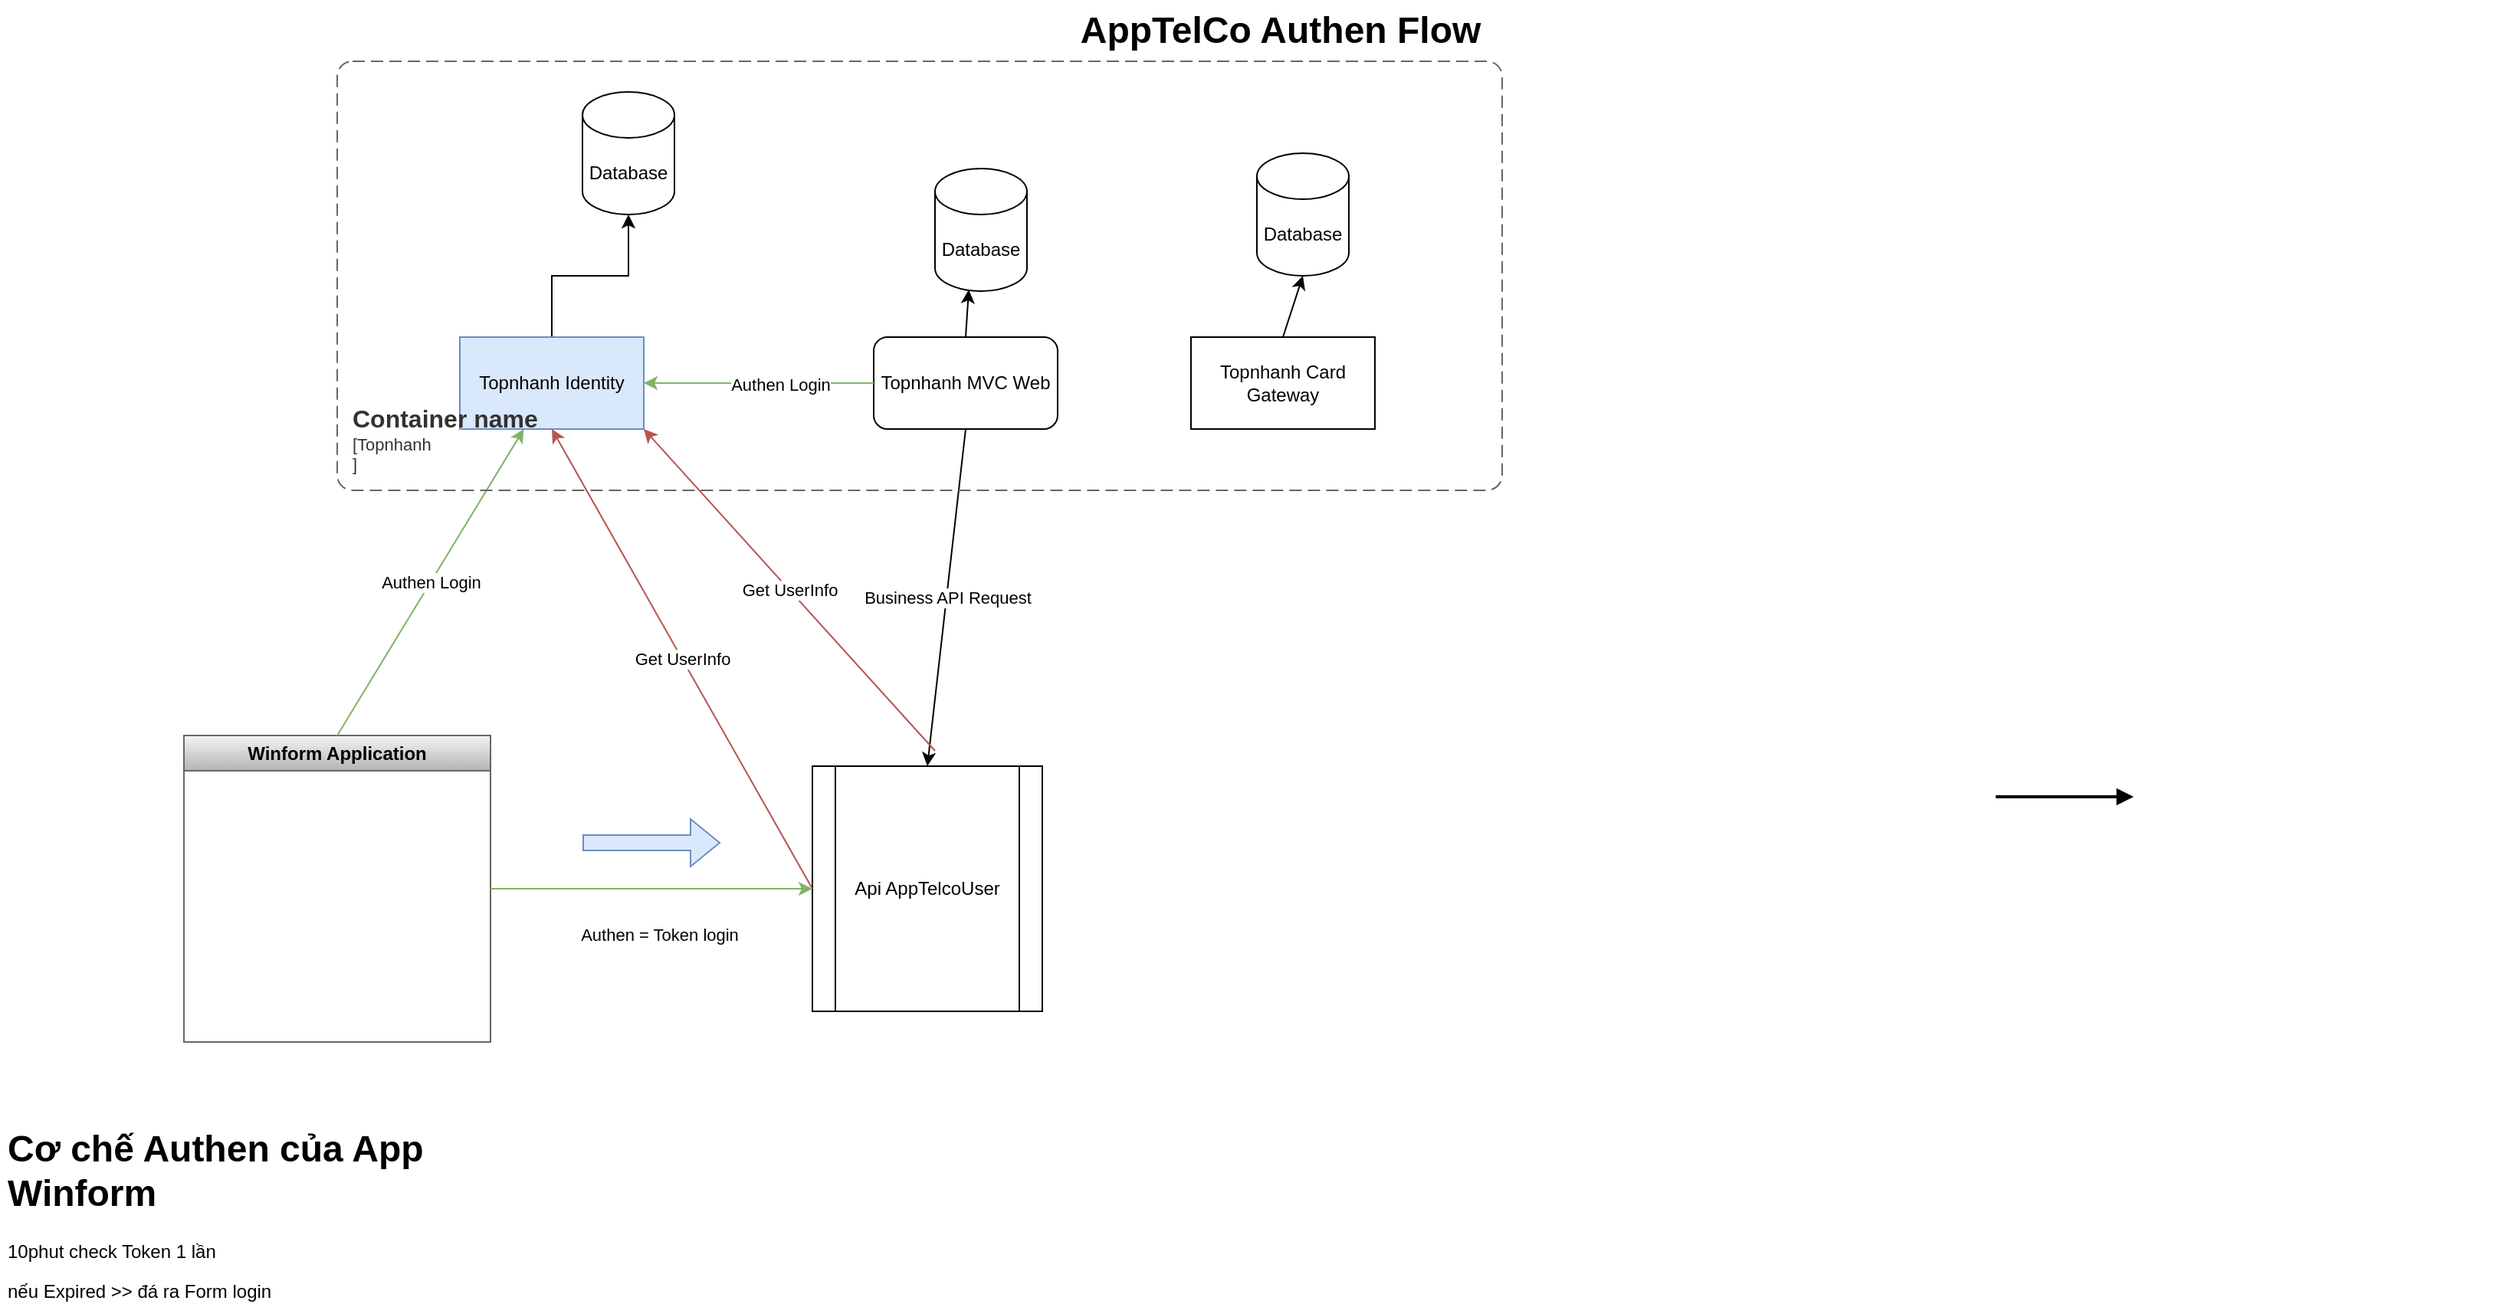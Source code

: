 <mxfile version="21.3.2" type="github">
  <diagram name="Page-1" id="74b105a0-9070-1c63-61bc-23e55f88626e">
    <mxGraphModel dx="1434" dy="1381" grid="1" gridSize="10" guides="1" tooltips="1" connect="1" arrows="1" fold="1" page="1" pageScale="1.5" pageWidth="1169" pageHeight="826" background="none" math="0" shadow="0">
      <root>
        <mxCell id="0" style=";html=1;" />
        <mxCell id="1" style=";html=1;" parent="0" />
        <mxCell id="10b056a9c633e61c-27" style="edgeStyle=orthogonalEdgeStyle;rounded=0;html=1;endArrow=block;endFill=1;jettySize=auto;orthogonalLoop=1;strokeWidth=2;startArrow=none;startFill=0;" parent="1" edge="1">
          <mxGeometry relative="1" as="geometry">
            <mxPoint x="1342" y="560" as="sourcePoint" />
            <mxPoint x="1432" y="560" as="targetPoint" />
          </mxGeometry>
        </mxCell>
        <mxCell id="10b056a9c633e61c-30" value="AppTelCo Authen Flow" style="text;strokeColor=none;fillColor=none;html=1;fontSize=24;fontStyle=1;verticalAlign=middle;align=center;" parent="1" vertex="1">
          <mxGeometry x="80" y="40" width="1590" height="40" as="geometry" />
        </mxCell>
        <mxCell id="ONBF2epBhMk6Fc8EotkD-12" value="" style="edgeStyle=orthogonalEdgeStyle;rounded=0;orthogonalLoop=1;jettySize=auto;html=1;entryX=0.5;entryY=1;entryDx=0;entryDy=0;entryPerimeter=0;" parent="1" source="ONBF2epBhMk6Fc8EotkD-1" target="ONBF2epBhMk6Fc8EotkD-4" edge="1">
          <mxGeometry relative="1" as="geometry">
            <mxPoint x="510" y="180" as="targetPoint" />
          </mxGeometry>
        </mxCell>
        <mxCell id="ONBF2epBhMk6Fc8EotkD-1" value="Topnhanh Identity" style="rounded=0;whiteSpace=wrap;html=1;fillColor=#dae8fc;strokeColor=#6c8ebf;" parent="1" vertex="1">
          <mxGeometry x="340" y="260" width="120" height="60" as="geometry" />
        </mxCell>
        <mxCell id="ONBF2epBhMk6Fc8EotkD-2" value="Winform Application" style="swimlane;whiteSpace=wrap;html=1;fillColor=#f5f5f5;gradientColor=#b3b3b3;strokeColor=#666666;" parent="1" vertex="1">
          <mxGeometry x="160" y="520" width="200" height="200" as="geometry" />
        </mxCell>
        <mxCell id="ONBF2epBhMk6Fc8EotkD-3" value="Authen Login" style="endArrow=classic;html=1;rounded=0;exitX=0.5;exitY=0;exitDx=0;exitDy=0;fillColor=#d5e8d4;gradientColor=#97d077;strokeColor=#82b366;" parent="1" source="ONBF2epBhMk6Fc8EotkD-2" target="ONBF2epBhMk6Fc8EotkD-1" edge="1">
          <mxGeometry width="50" height="50" relative="1" as="geometry">
            <mxPoint x="270" y="510" as="sourcePoint" />
            <mxPoint x="320" y="460" as="targetPoint" />
          </mxGeometry>
        </mxCell>
        <mxCell id="ONBF2epBhMk6Fc8EotkD-4" value="Database" style="shape=cylinder3;whiteSpace=wrap;html=1;boundedLbl=1;backgroundOutline=1;size=15;" parent="1" vertex="1">
          <mxGeometry x="420" y="100" width="60" height="80" as="geometry" />
        </mxCell>
        <mxCell id="ONBF2epBhMk6Fc8EotkD-5" value="Api AppTelcoUser" style="shape=process;whiteSpace=wrap;html=1;backgroundOutline=1;" parent="1" vertex="1">
          <mxGeometry x="570" y="540" width="150" height="160" as="geometry" />
        </mxCell>
        <mxCell id="ONBF2epBhMk6Fc8EotkD-6" value="" style="endArrow=classic;html=1;rounded=0;exitX=1;exitY=0.5;exitDx=0;exitDy=0;entryX=0;entryY=0.5;entryDx=0;entryDy=0;fillColor=#d5e8d4;gradientColor=#97d077;strokeColor=#82b366;" parent="1" source="ONBF2epBhMk6Fc8EotkD-2" target="ONBF2epBhMk6Fc8EotkD-5" edge="1">
          <mxGeometry width="50" height="50" relative="1" as="geometry">
            <mxPoint x="460" y="720" as="sourcePoint" />
            <mxPoint x="510" y="670" as="targetPoint" />
          </mxGeometry>
        </mxCell>
        <mxCell id="ONBF2epBhMk6Fc8EotkD-8" value="Authen = Token login" style="edgeLabel;html=1;align=center;verticalAlign=middle;resizable=0;points=[];" parent="ONBF2epBhMk6Fc8EotkD-6" vertex="1" connectable="0">
          <mxGeometry x="-0.409" y="3" relative="1" as="geometry">
            <mxPoint x="48" y="33" as="offset" />
          </mxGeometry>
        </mxCell>
        <mxCell id="ONBF2epBhMk6Fc8EotkD-10" value="Topnhanh MVC Web" style="rounded=1;whiteSpace=wrap;html=1;" parent="1" vertex="1">
          <mxGeometry x="610" y="260" width="120" height="60" as="geometry" />
        </mxCell>
        <mxCell id="ONBF2epBhMk6Fc8EotkD-17" value="Business API Request " style="endArrow=classic;html=1;rounded=0;exitX=0.5;exitY=1;exitDx=0;exitDy=0;entryX=0.5;entryY=0;entryDx=0;entryDy=0;" parent="1" source="ONBF2epBhMk6Fc8EotkD-10" target="ONBF2epBhMk6Fc8EotkD-5" edge="1">
          <mxGeometry width="50" height="50" relative="1" as="geometry">
            <mxPoint x="460" y="720" as="sourcePoint" />
            <mxPoint x="510" y="670" as="targetPoint" />
          </mxGeometry>
        </mxCell>
        <mxCell id="ONBF2epBhMk6Fc8EotkD-18" value="" style="shape=flexArrow;endArrow=classic;html=1;rounded=0;fillColor=#dae8fc;strokeColor=#6c8ebf;" parent="1" edge="1">
          <mxGeometry width="50" height="50" relative="1" as="geometry">
            <mxPoint x="420" y="590" as="sourcePoint" />
            <mxPoint x="510" y="590" as="targetPoint" />
          </mxGeometry>
        </mxCell>
        <mxCell id="ONBF2epBhMk6Fc8EotkD-24" value="" style="endArrow=classic;html=1;rounded=1;exitX=0;exitY=0.5;exitDx=0;exitDy=0;fillColor=#d5e8d4;gradientColor=#97d077;strokeColor=#82b366;" parent="1" source="ONBF2epBhMk6Fc8EotkD-10" target="ONBF2epBhMk6Fc8EotkD-1" edge="1">
          <mxGeometry width="50" height="50" relative="1" as="geometry">
            <mxPoint x="460" y="720" as="sourcePoint" />
            <mxPoint x="510" y="670" as="targetPoint" />
          </mxGeometry>
        </mxCell>
        <mxCell id="ONBF2epBhMk6Fc8EotkD-27" value="Authen Login" style="edgeLabel;html=1;align=center;verticalAlign=middle;resizable=0;points=[];" parent="ONBF2epBhMk6Fc8EotkD-24" vertex="1" connectable="0">
          <mxGeometry x="-0.179" y="1" relative="1" as="geometry">
            <mxPoint as="offset" />
          </mxGeometry>
        </mxCell>
        <object placeholders="1" c4Name="Container name" c4Type="ContainerScopeBoundary" c4Application="Topnhanh&#xa;" label="&lt;font style=&quot;font-size: 16px&quot;&gt;&lt;b&gt;&lt;div style=&quot;text-align: left&quot;&gt;%c4Name%&lt;/div&gt;&lt;/b&gt;&lt;/font&gt;&lt;div style=&quot;text-align: left&quot;&gt;[%c4Application%]&lt;/div&gt;" id="ONBF2epBhMk6Fc8EotkD-29">
          <mxCell style="rounded=1;fontSize=11;whiteSpace=wrap;html=1;dashed=1;arcSize=20;fillColor=none;strokeColor=#666666;fontColor=#333333;labelBackgroundColor=none;align=left;verticalAlign=bottom;labelBorderColor=none;spacingTop=0;spacing=10;dashPattern=8 4;metaEdit=1;rotatable=0;perimeter=rectanglePerimeter;noLabel=0;labelPadding=0;allowArrows=0;connectable=0;expand=0;recursiveResize=0;editable=1;pointerEvents=0;absoluteArcSize=1;points=[[0.25,0,0],[0.5,0,0],[0.75,0,0],[1,0.25,0],[1,0.5,0],[1,0.75,0],[0.75,1,0],[0.5,1,0],[0.25,1,0],[0,0.75,0],[0,0.5,0],[0,0.25,0]];" parent="1" vertex="1">
            <mxGeometry x="260" y="80" width="760" height="280" as="geometry" />
          </mxCell>
        </object>
        <mxCell id="ONBF2epBhMk6Fc8EotkD-34" value="&lt;h1&gt;Cơ chế Authen của App Winform&lt;br&gt;&lt;/h1&gt;&lt;p&gt;10phut check Token 1 lần &lt;br&gt;&lt;/p&gt;&lt;p&gt;nếu Expired &amp;gt;&amp;gt; đá ra Form login &lt;br&gt;&lt;/p&gt;&lt;p&gt;&lt;br&gt;&lt;/p&gt;" style="text;html=1;strokeColor=none;fillColor=none;spacing=5;spacingTop=-20;whiteSpace=wrap;overflow=hidden;rounded=0;" parent="1" vertex="1">
          <mxGeometry x="40" y="770" width="310" height="120" as="geometry" />
        </mxCell>
        <mxCell id="ONBF2epBhMk6Fc8EotkD-35" value="Get UserInfo" style="endArrow=classic;html=1;rounded=0;entryX=0.5;entryY=1;entryDx=0;entryDy=0;fillColor=#f8cecc;gradientColor=#ea6b66;strokeColor=#b85450;exitX=0;exitY=0.5;exitDx=0;exitDy=0;" parent="1" source="ONBF2epBhMk6Fc8EotkD-5" target="ONBF2epBhMk6Fc8EotkD-1" edge="1">
          <mxGeometry width="50" height="50" relative="1" as="geometry">
            <mxPoint x="460" y="720" as="sourcePoint" />
            <mxPoint x="510" y="670" as="targetPoint" />
          </mxGeometry>
        </mxCell>
        <mxCell id="ONBF2epBhMk6Fc8EotkD-36" value="Get UserInfo" style="endArrow=classic;html=1;rounded=0;entryX=1;entryY=1;entryDx=0;entryDy=0;fillColor=#f8cecc;gradientColor=#ea6b66;strokeColor=#b85450;" parent="1" target="ONBF2epBhMk6Fc8EotkD-1" edge="1">
          <mxGeometry width="50" height="50" relative="1" as="geometry">
            <mxPoint x="650" y="530" as="sourcePoint" />
            <mxPoint x="470" y="330" as="targetPoint" />
          </mxGeometry>
        </mxCell>
        <mxCell id="ywNtwa8M-bzELYX8Pv2s-1" value="Database" style="shape=cylinder3;whiteSpace=wrap;html=1;boundedLbl=1;backgroundOutline=1;size=15;" vertex="1" parent="1">
          <mxGeometry x="650" y="150" width="60" height="80" as="geometry" />
        </mxCell>
        <mxCell id="ywNtwa8M-bzELYX8Pv2s-2" value="Topnhanh Card Gateway" style="rounded=0;whiteSpace=wrap;html=1;" vertex="1" parent="1">
          <mxGeometry x="817" y="260" width="120" height="60" as="geometry" />
        </mxCell>
        <mxCell id="ywNtwa8M-bzELYX8Pv2s-3" value="Database" style="shape=cylinder3;whiteSpace=wrap;html=1;boundedLbl=1;backgroundOutline=1;size=15;" vertex="1" parent="1">
          <mxGeometry x="860" y="140" width="60" height="80" as="geometry" />
        </mxCell>
        <mxCell id="ywNtwa8M-bzELYX8Pv2s-4" value="" style="endArrow=classic;html=1;rounded=0;exitX=0.5;exitY=0;exitDx=0;exitDy=0;entryX=0.367;entryY=0.988;entryDx=0;entryDy=0;entryPerimeter=0;" edge="1" parent="1" source="ONBF2epBhMk6Fc8EotkD-10" target="ywNtwa8M-bzELYX8Pv2s-1">
          <mxGeometry width="50" height="50" relative="1" as="geometry">
            <mxPoint x="700" y="720" as="sourcePoint" />
            <mxPoint x="750" y="670" as="targetPoint" />
          </mxGeometry>
        </mxCell>
        <mxCell id="ywNtwa8M-bzELYX8Pv2s-5" value="" style="endArrow=classic;html=1;rounded=0;exitX=0.5;exitY=0;exitDx=0;exitDy=0;entryX=0.5;entryY=1;entryDx=0;entryDy=0;entryPerimeter=0;" edge="1" parent="1" source="ywNtwa8M-bzELYX8Pv2s-2" target="ywNtwa8M-bzELYX8Pv2s-3">
          <mxGeometry width="50" height="50" relative="1" as="geometry">
            <mxPoint x="870" y="540" as="sourcePoint" />
            <mxPoint x="920" y="490" as="targetPoint" />
          </mxGeometry>
        </mxCell>
      </root>
    </mxGraphModel>
  </diagram>
</mxfile>
